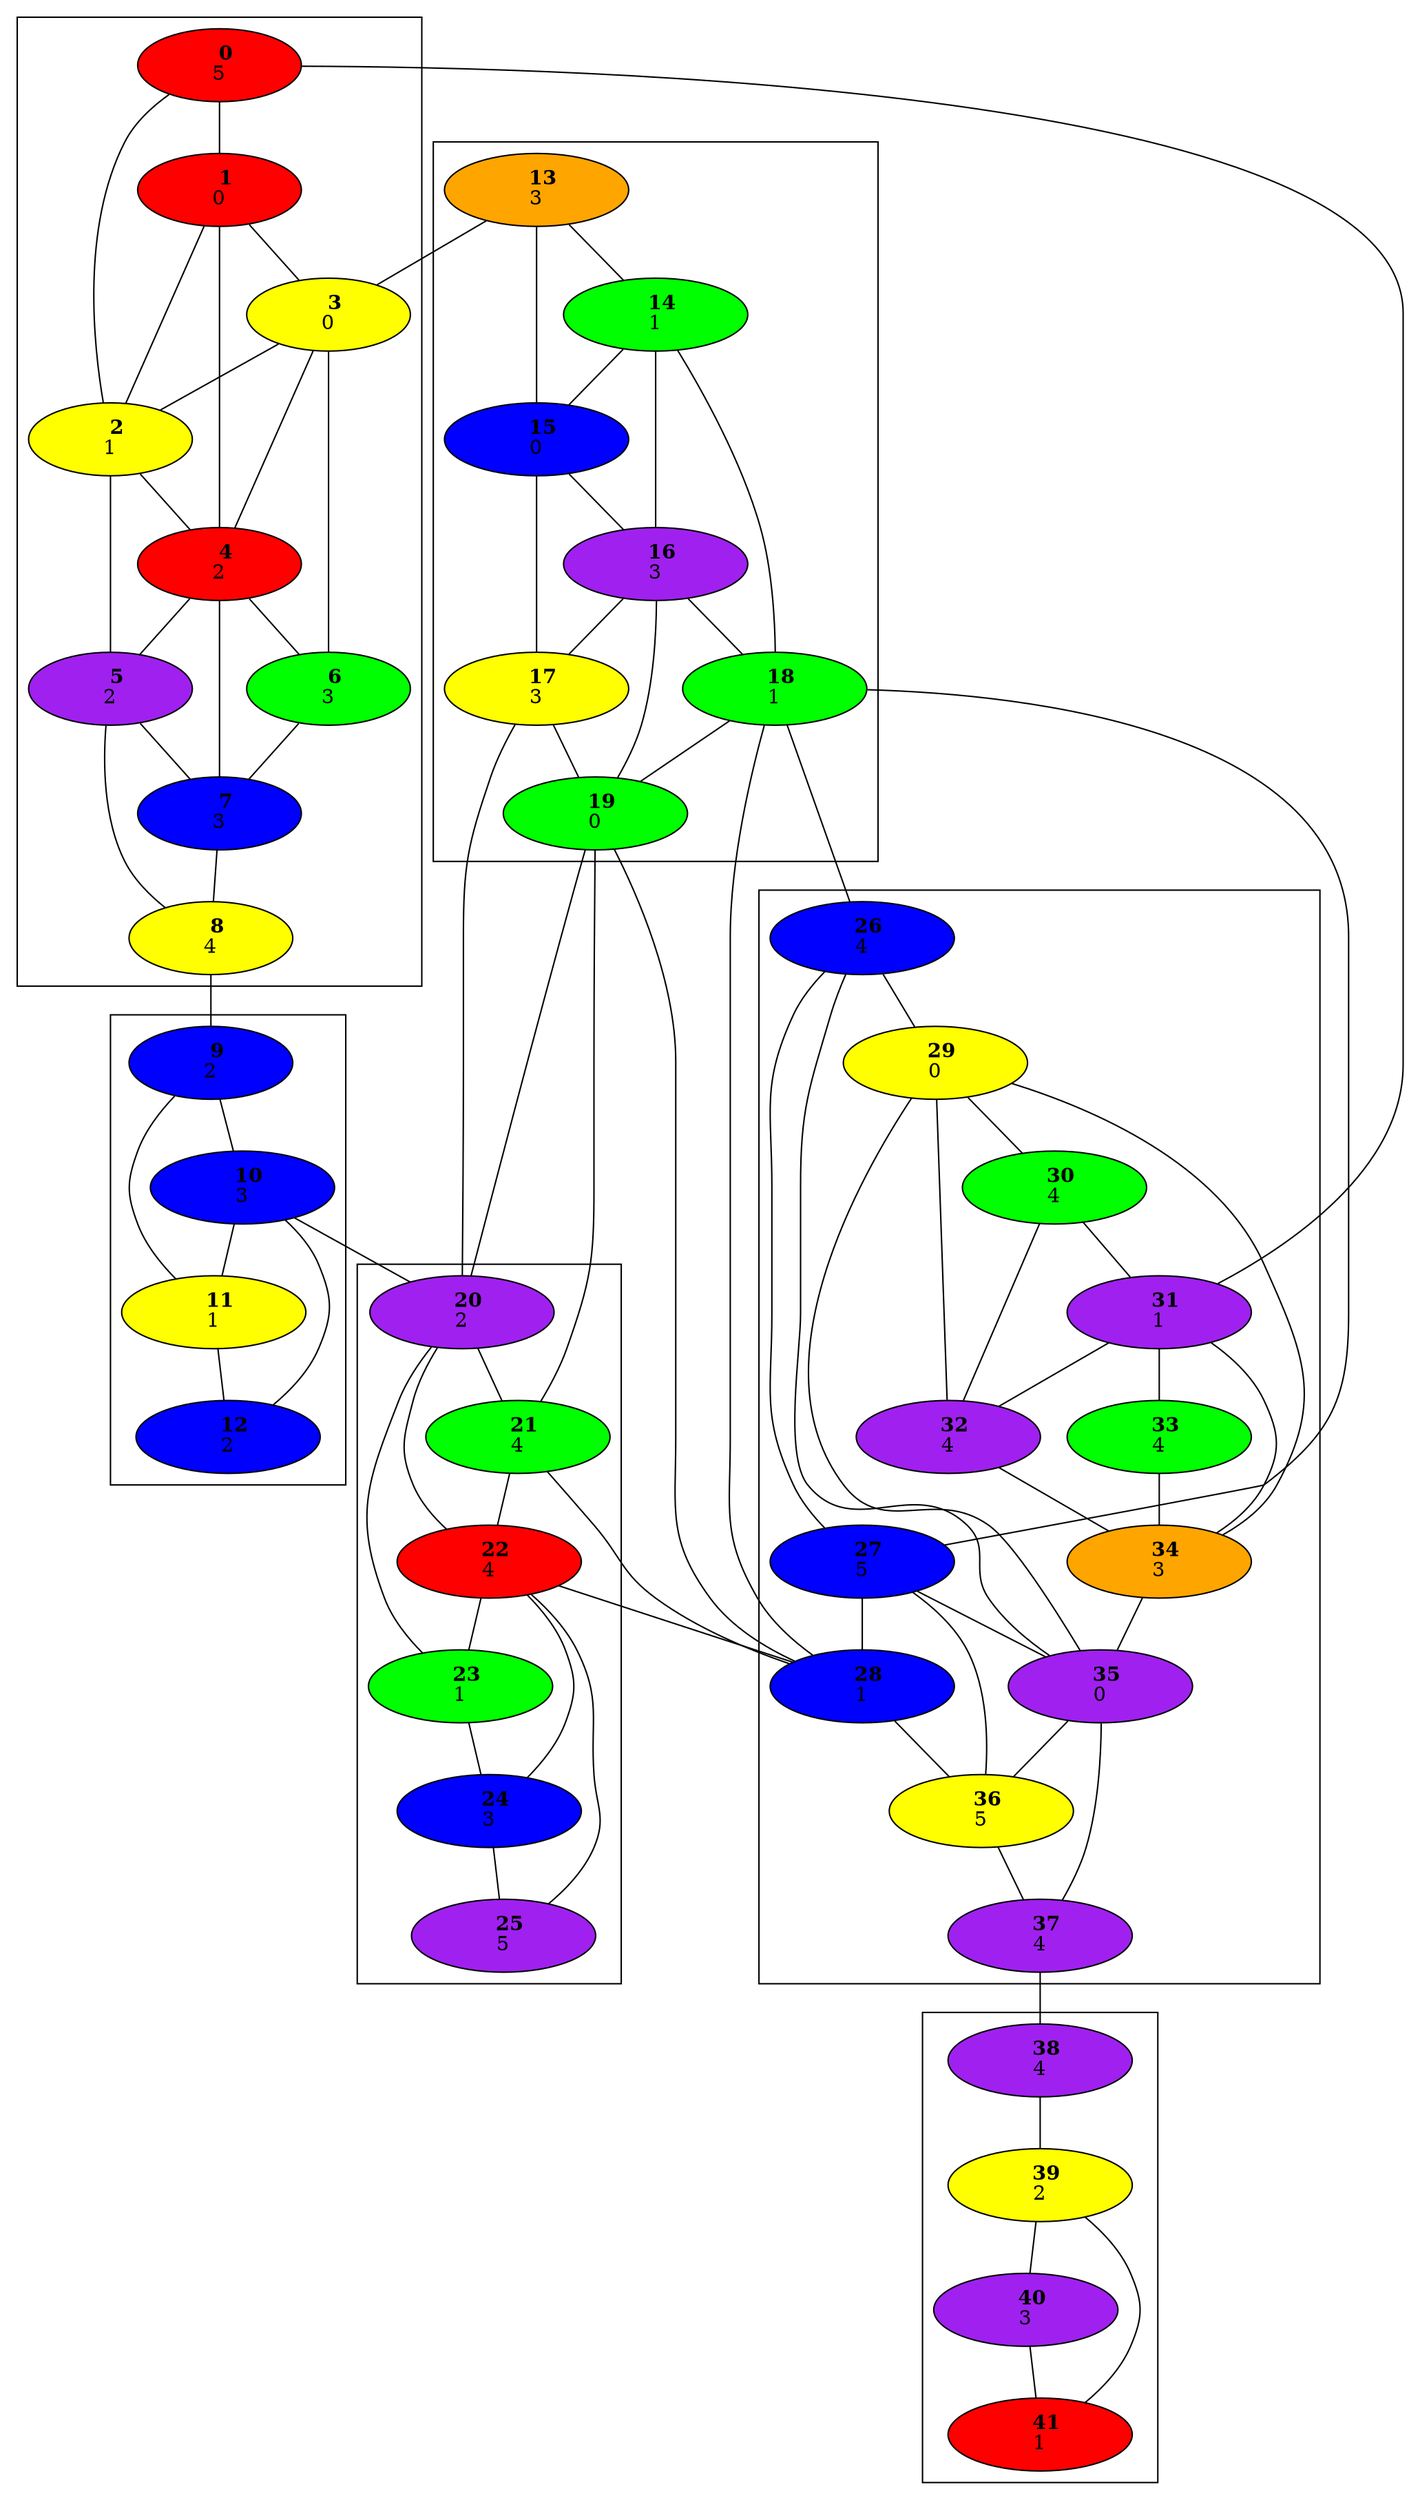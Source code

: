 graph {
	subgraph cluster0 {
		0
		1
		2
		3
		4
		5
		6
		7
		8
	}
	subgraph cluster1 {
		9
		10
		11
		12
	}
	subgraph cluster2 {
		13
		14
		15
		16
		17
		18
		19
	}
	subgraph cluster3 {
		20
		21
		22
		23
		24
		25
	}
	subgraph cluster4 {
		26
		27
		28
		29
		30
		31
		32
		33
		34
		35
		36
		37
	}
	subgraph cluster5 {
		38
		39
		40
		41
	}
	0 -- 1
	0 -- 2
	0 -- 31
	1 -- 2
	1 -- 3
	1 -- 4
	2 -- 4
	2 -- 5
	3 -- 2
	3 -- 4
	3 -- 6
	4 -- 5
	4 -- 6
	4 -- 7
	5 -- 7
	5 -- 8
	6 -- 7
	7 -- 8
	8 -- 9
	9 -- 10
	9 -- 11
	10 -- 11
	10 -- 12
	10 -- 20
	11 -- 12
	13 -- 3
	13 -- 14
	13 -- 15
	14 -- 15
	14 -- 16
	14 -- 18
	15 -- 16
	15 -- 17
	16 -- 17
	16 -- 18
	16 -- 19
	17 -- 19
	17 -- 20
	18 -- 19
	18 -- 26
	18 -- 27
	18 -- 28
	19 -- 20
	19 -- 21
	19 -- 28
	20 -- 21
	20 -- 22
	20 -- 23
	21 -- 22
	21 -- 28
	22 -- 23
	22 -- 24
	22 -- 25
	22 -- 28
	23 -- 24
	24 -- 25
	26 -- 27
	26 -- 29
	26 -- 35
	27 -- 28
	27 -- 35
	27 -- 36
	28 -- 36
	29 -- 30
	29 -- 32
	29 -- 34
	29 -- 35
	30 -- 31
	30 -- 32
	31 -- 32
	31 -- 33
	31 -- 34
	32 -- 34
	33 -- 34
	34 -- 35
	35 -- 36
	35 -- 37
	36 -- 37
	37 -- 38
	38 -- 39
	39 -- 40
	39 -- 41
	40 -- 41
	0 [fillcolor=red style=filled]
	1 [fillcolor=red style=filled]
	2 [fillcolor=yellow style=filled]
	3 [fillcolor=yellow style=filled]
	4 [fillcolor=red style=filled]
	5 [fillcolor=purple style=filled]
	6 [fillcolor=green style=filled]
	7 [fillcolor=blue style=filled]
	8 [fillcolor=yellow style=filled]
	9 [fillcolor=blue style=filled]
	10 [fillcolor=blue style=filled]
	11 [fillcolor=yellow style=filled]
	12 [fillcolor=blue style=filled]
	13 [fillcolor=orange style=filled]
	14 [fillcolor=green style=filled]
	15 [fillcolor=blue style=filled]
	16 [fillcolor=purple style=filled]
	17 [fillcolor=yellow style=filled]
	18 [fillcolor=green style=filled]
	19 [fillcolor=green style=filled]
	20 [fillcolor=purple style=filled]
	21 [fillcolor=green style=filled]
	22 [fillcolor=red style=filled]
	23 [fillcolor=green style=filled]
	24 [fillcolor=blue style=filled]
	25 [fillcolor=purple style=filled]
	26 [fillcolor=blue style=filled]
	27 [fillcolor=blue style=filled]
	28 [fillcolor=blue style=filled]
	29 [fillcolor=yellow style=filled]
	30 [fillcolor=green style=filled]
	31 [fillcolor=purple style=filled]
	32 [fillcolor=purple style=filled]
	33 [fillcolor=green style=filled]
	34 [fillcolor=orange style=filled]
	35 [fillcolor=purple style=filled]
	36 [fillcolor=yellow style=filled]
	37 [fillcolor=purple style=filled]
	38 [fillcolor=purple style=filled]
	39 [fillcolor=yellow style=filled]
	40 [fillcolor=purple style=filled]
	41 [fillcolor=red style=filled]
	0 [label=< <b>      0    </b> <br/>5>]
	1 [label=< <b>      1    </b> <br/>0>]
	2 [label=< <b>      2    </b> <br/>1>]
	3 [label=< <b>      3    </b> <br/>0>]
	4 [label=< <b>      4    </b> <br/>2>]
	5 [label=< <b>      5    </b> <br/>2>]
	6 [label=< <b>      6    </b> <br/>3>]
	7 [label=< <b>      7    </b> <br/>3>]
	8 [label=< <b>      8    </b> <br/>4>]
	9 [label=< <b>      9    </b> <br/>2>]
	10 [label=< <b>      10    </b> <br/>3>]
	11 [label=< <b>      11    </b> <br/>1>]
	12 [label=< <b>      12    </b> <br/>2>]
	13 [label=< <b>      13    </b> <br/>3>]
	14 [label=< <b>      14    </b> <br/>1>]
	15 [label=< <b>      15    </b> <br/>0>]
	16 [label=< <b>      16    </b> <br/>3>]
	17 [label=< <b>      17    </b> <br/>3>]
	18 [label=< <b>      18    </b> <br/>1>]
	19 [label=< <b>      19    </b> <br/>0>]
	20 [label=< <b>      20    </b> <br/>2>]
	21 [label=< <b>      21    </b> <br/>4>]
	22 [label=< <b>      22    </b> <br/>4>]
	23 [label=< <b>      23    </b> <br/>1>]
	24 [label=< <b>      24    </b> <br/>3>]
	25 [label=< <b>      25    </b> <br/>5>]
	26 [label=< <b>      26    </b> <br/>4>]
	27 [label=< <b>      27    </b> <br/>5>]
	28 [label=< <b>      28    </b> <br/>1>]
	29 [label=< <b>      29    </b> <br/>0>]
	30 [label=< <b>      30    </b> <br/>4>]
	31 [label=< <b>      31    </b> <br/>1>]
	32 [label=< <b>      32    </b> <br/>4>]
	33 [label=< <b>      33    </b> <br/>4>]
	34 [label=< <b>      34    </b> <br/>3>]
	35 [label=< <b>      35    </b> <br/>0>]
	36 [label=< <b>      36    </b> <br/>5>]
	37 [label=< <b>      37    </b> <br/>4>]
	38 [label=< <b>      38    </b> <br/>4>]
	39 [label=< <b>      39    </b> <br/>2>]
	40 [label=< <b>      40    </b> <br/>3>]
	41 [label=< <b>      41    </b> <br/>1>]
}
